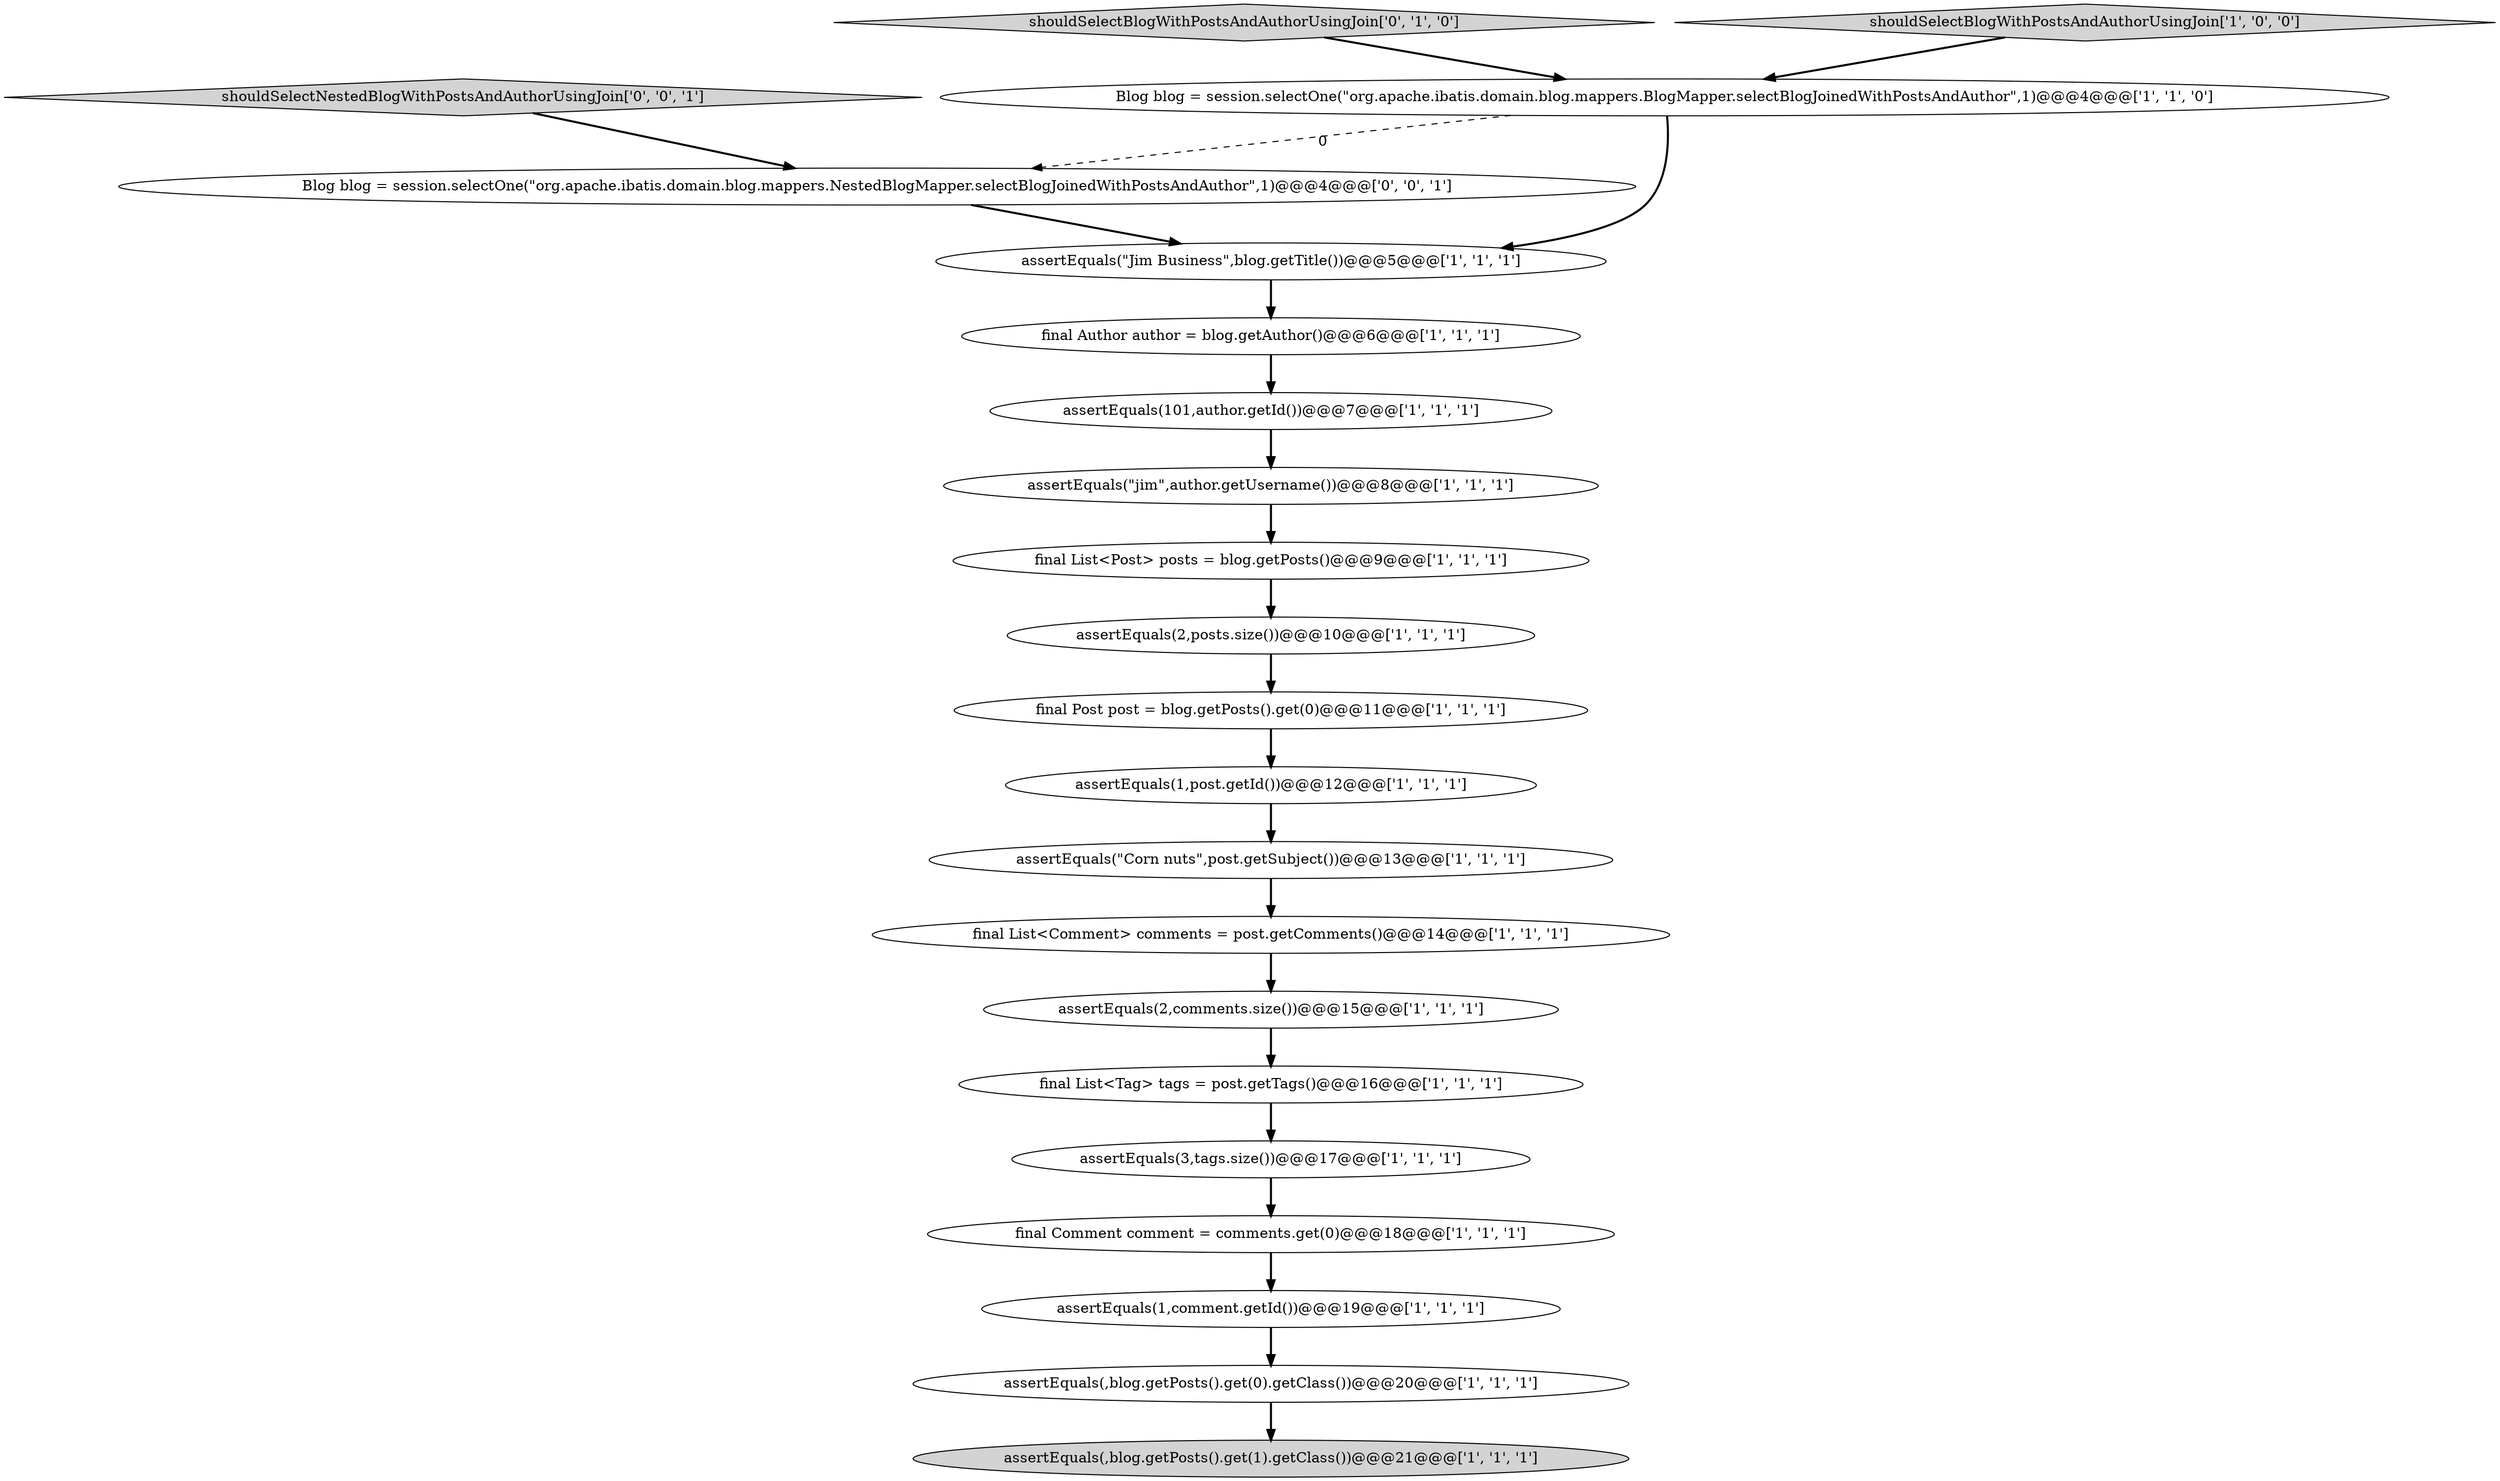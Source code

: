 digraph {
6 [style = filled, label = "assertEquals(1,post.getId())@@@12@@@['1', '1', '1']", fillcolor = white, shape = ellipse image = "AAA0AAABBB1BBB"];
5 [style = filled, label = "final List<Comment> comments = post.getComments()@@@14@@@['1', '1', '1']", fillcolor = white, shape = ellipse image = "AAA0AAABBB1BBB"];
9 [style = filled, label = "assertEquals(\"Corn nuts\",post.getSubject())@@@13@@@['1', '1', '1']", fillcolor = white, shape = ellipse image = "AAA0AAABBB1BBB"];
8 [style = filled, label = "assertEquals(,blog.getPosts().get(0).getClass())@@@20@@@['1', '1', '1']", fillcolor = white, shape = ellipse image = "AAA0AAABBB1BBB"];
14 [style = filled, label = "assertEquals(2,comments.size())@@@15@@@['1', '1', '1']", fillcolor = white, shape = ellipse image = "AAA0AAABBB1BBB"];
15 [style = filled, label = "final List<Post> posts = blog.getPosts()@@@9@@@['1', '1', '1']", fillcolor = white, shape = ellipse image = "AAA0AAABBB1BBB"];
7 [style = filled, label = "assertEquals(2,posts.size())@@@10@@@['1', '1', '1']", fillcolor = white, shape = ellipse image = "AAA0AAABBB1BBB"];
3 [style = filled, label = "assertEquals(101,author.getId())@@@7@@@['1', '1', '1']", fillcolor = white, shape = ellipse image = "AAA0AAABBB1BBB"];
1 [style = filled, label = "assertEquals(3,tags.size())@@@17@@@['1', '1', '1']", fillcolor = white, shape = ellipse image = "AAA0AAABBB1BBB"];
13 [style = filled, label = "final List<Tag> tags = post.getTags()@@@16@@@['1', '1', '1']", fillcolor = white, shape = ellipse image = "AAA0AAABBB1BBB"];
21 [style = filled, label = "Blog blog = session.selectOne(\"org.apache.ibatis.domain.blog.mappers.NestedBlogMapper.selectBlogJoinedWithPostsAndAuthor\",1)@@@4@@@['0', '0', '1']", fillcolor = white, shape = ellipse image = "AAA0AAABBB3BBB"];
17 [style = filled, label = "final Author author = blog.getAuthor()@@@6@@@['1', '1', '1']", fillcolor = white, shape = ellipse image = "AAA0AAABBB1BBB"];
0 [style = filled, label = "final Post post = blog.getPosts().get(0)@@@11@@@['1', '1', '1']", fillcolor = white, shape = ellipse image = "AAA0AAABBB1BBB"];
16 [style = filled, label = "assertEquals(1,comment.getId())@@@19@@@['1', '1', '1']", fillcolor = white, shape = ellipse image = "AAA0AAABBB1BBB"];
12 [style = filled, label = "assertEquals(\"jim\",author.getUsername())@@@8@@@['1', '1', '1']", fillcolor = white, shape = ellipse image = "AAA0AAABBB1BBB"];
19 [style = filled, label = "shouldSelectBlogWithPostsAndAuthorUsingJoin['0', '1', '0']", fillcolor = lightgray, shape = diamond image = "AAA0AAABBB2BBB"];
2 [style = filled, label = "final Comment comment = comments.get(0)@@@18@@@['1', '1', '1']", fillcolor = white, shape = ellipse image = "AAA0AAABBB1BBB"];
20 [style = filled, label = "shouldSelectNestedBlogWithPostsAndAuthorUsingJoin['0', '0', '1']", fillcolor = lightgray, shape = diamond image = "AAA0AAABBB3BBB"];
4 [style = filled, label = "shouldSelectBlogWithPostsAndAuthorUsingJoin['1', '0', '0']", fillcolor = lightgray, shape = diamond image = "AAA0AAABBB1BBB"];
10 [style = filled, label = "Blog blog = session.selectOne(\"org.apache.ibatis.domain.blog.mappers.BlogMapper.selectBlogJoinedWithPostsAndAuthor\",1)@@@4@@@['1', '1', '0']", fillcolor = white, shape = ellipse image = "AAA0AAABBB1BBB"];
11 [style = filled, label = "assertEquals(\"Jim Business\",blog.getTitle())@@@5@@@['1', '1', '1']", fillcolor = white, shape = ellipse image = "AAA0AAABBB1BBB"];
18 [style = filled, label = "assertEquals(,blog.getPosts().get(1).getClass())@@@21@@@['1', '1', '1']", fillcolor = lightgray, shape = ellipse image = "AAA0AAABBB1BBB"];
4->10 [style = bold, label=""];
10->21 [style = dashed, label="0"];
15->7 [style = bold, label=""];
16->8 [style = bold, label=""];
0->6 [style = bold, label=""];
8->18 [style = bold, label=""];
12->15 [style = bold, label=""];
19->10 [style = bold, label=""];
7->0 [style = bold, label=""];
3->12 [style = bold, label=""];
5->14 [style = bold, label=""];
13->1 [style = bold, label=""];
20->21 [style = bold, label=""];
21->11 [style = bold, label=""];
17->3 [style = bold, label=""];
9->5 [style = bold, label=""];
11->17 [style = bold, label=""];
1->2 [style = bold, label=""];
14->13 [style = bold, label=""];
6->9 [style = bold, label=""];
10->11 [style = bold, label=""];
2->16 [style = bold, label=""];
}
